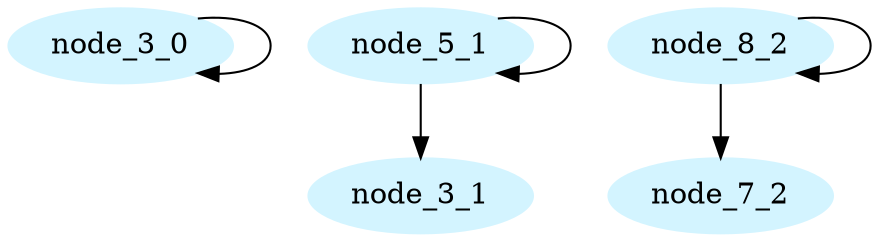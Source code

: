 digraph TaskGraph {
    node [style = filled; color = "#d3f4ff";];
    node_3_0 -> node_3_0;
    node_5_1 -> node_3_1;
    node_5_1 -> node_5_1;
    node_8_2 -> node_7_2;
    node_8_2 -> node_8_2;
}